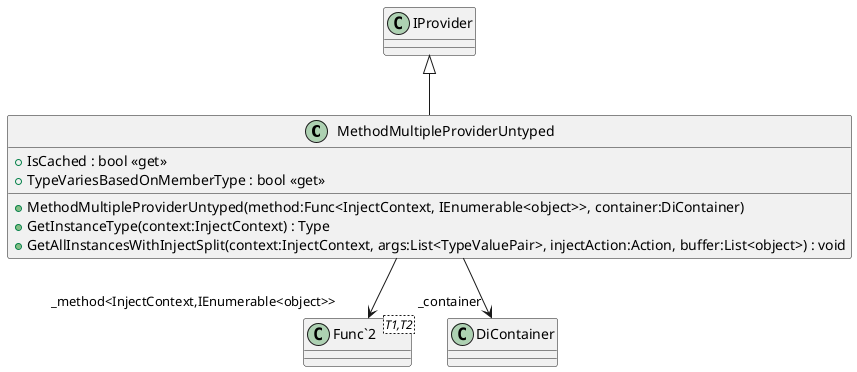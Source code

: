 @startuml
class MethodMultipleProviderUntyped {
    + MethodMultipleProviderUntyped(method:Func<InjectContext, IEnumerable<object>>, container:DiContainer)
    + IsCached : bool <<get>>
    + TypeVariesBasedOnMemberType : bool <<get>>
    + GetInstanceType(context:InjectContext) : Type
    + GetAllInstancesWithInjectSplit(context:InjectContext, args:List<TypeValuePair>, injectAction:Action, buffer:List<object>) : void
}
class "Func`2"<T1,T2> {
}
IProvider <|-- MethodMultipleProviderUntyped
MethodMultipleProviderUntyped --> "_container" DiContainer
MethodMultipleProviderUntyped --> "_method<InjectContext,IEnumerable<object>>" "Func`2"
@enduml
